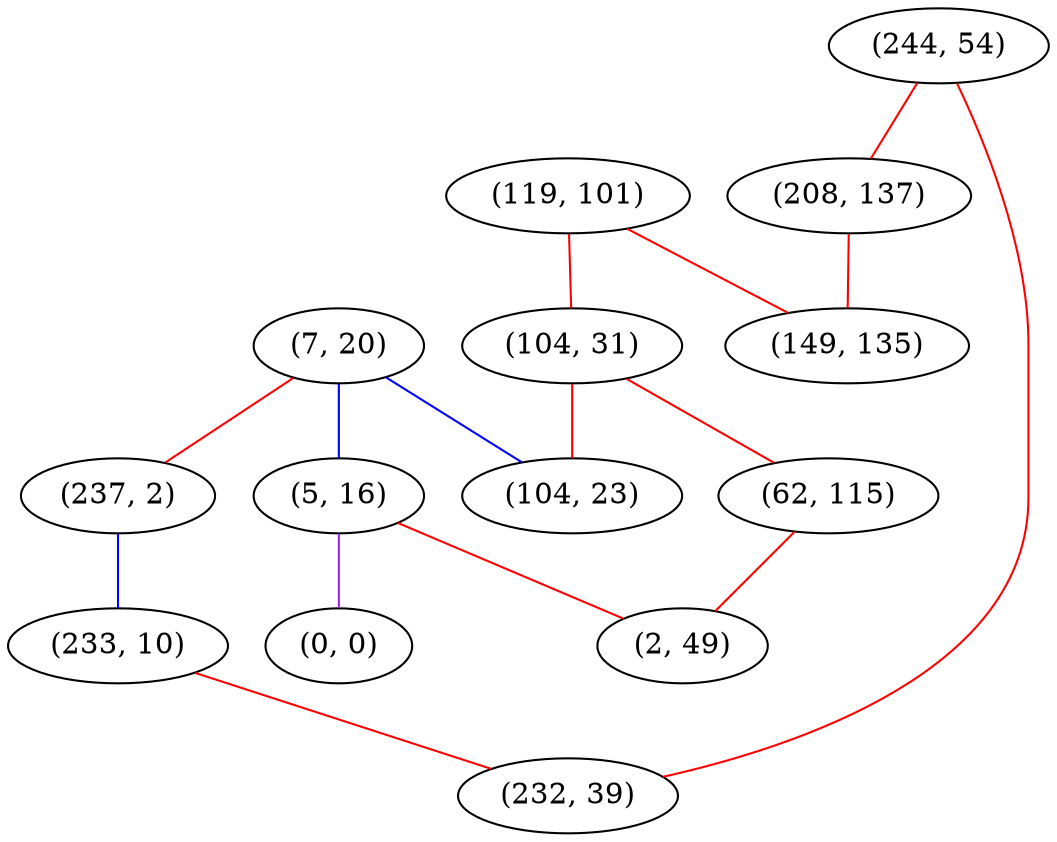 graph "" {
"(7, 20)";
"(119, 101)";
"(237, 2)";
"(244, 54)";
"(5, 16)";
"(208, 137)";
"(104, 31)";
"(233, 10)";
"(104, 23)";
"(0, 0)";
"(232, 39)";
"(62, 115)";
"(149, 135)";
"(2, 49)";
"(7, 20)" -- "(237, 2)"  [color=red, key=0, weight=1];
"(7, 20)" -- "(104, 23)"  [color=blue, key=0, weight=3];
"(7, 20)" -- "(5, 16)"  [color=blue, key=0, weight=3];
"(119, 101)" -- "(149, 135)"  [color=red, key=0, weight=1];
"(119, 101)" -- "(104, 31)"  [color=red, key=0, weight=1];
"(237, 2)" -- "(233, 10)"  [color=blue, key=0, weight=3];
"(244, 54)" -- "(208, 137)"  [color=red, key=0, weight=1];
"(244, 54)" -- "(232, 39)"  [color=red, key=0, weight=1];
"(5, 16)" -- "(0, 0)"  [color=purple, key=0, weight=4];
"(5, 16)" -- "(2, 49)"  [color=red, key=0, weight=1];
"(208, 137)" -- "(149, 135)"  [color=red, key=0, weight=1];
"(104, 31)" -- "(62, 115)"  [color=red, key=0, weight=1];
"(104, 31)" -- "(104, 23)"  [color=red, key=0, weight=1];
"(233, 10)" -- "(232, 39)"  [color=red, key=0, weight=1];
"(62, 115)" -- "(2, 49)"  [color=red, key=0, weight=1];
}
